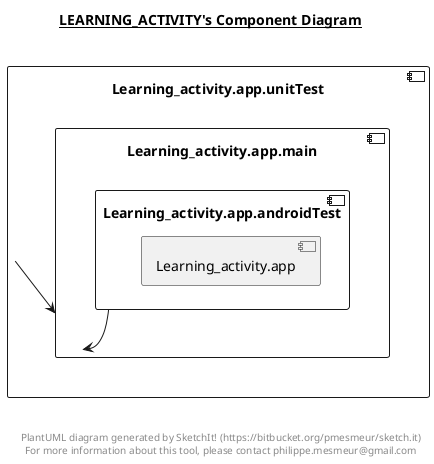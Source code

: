 @startuml

title __LEARNING_ACTIVITY's Component Diagram__\n

  component "Learning_activity.app.unitTest" {
        [Learning_activity.app.main]
    component "Learning_activity.app.main" {
          [Learning_activity.app.androidTest]
      component "Learning_activity.app.androidTest" {
            [Learning_activity.app]
      }


    }


  }


  [Learning_activity.app.androidTest] --> [Learning_activity.app.main]
  [Learning_activity.app.unitTest] --> [Learning_activity.app.main]


right footer


PlantUML diagram generated by SketchIt! (https://bitbucket.org/pmesmeur/sketch.it)
For more information about this tool, please contact philippe.mesmeur@gmail.com
endfooter

@enduml
